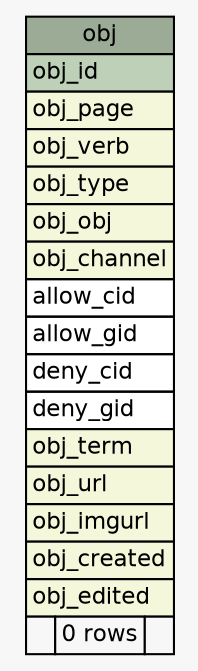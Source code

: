 // dot 2.26.3 on Linux 3.2.0-4-686-pae
// SchemaSpy rev 590
digraph "obj" {
  graph [
    rankdir="RL"
    bgcolor="#f7f7f7"
    nodesep="0.18"
    ranksep="0.46"
    fontname="Helvetica"
    fontsize="11"
  ];
  node [
    fontname="Helvetica"
    fontsize="11"
    shape="plaintext"
  ];
  edge [
    arrowsize="0.8"
  ];
  "obj" [
    label=<
    <TABLE BORDER="0" CELLBORDER="1" CELLSPACING="0" BGCOLOR="#ffffff">
      <TR><TD COLSPAN="3" BGCOLOR="#9bab96" ALIGN="CENTER">obj</TD></TR>
      <TR><TD PORT="obj_id" COLSPAN="3" BGCOLOR="#bed1b8" ALIGN="LEFT">obj_id</TD></TR>
      <TR><TD PORT="obj_page" COLSPAN="3" BGCOLOR="#f4f7da" ALIGN="LEFT">obj_page</TD></TR>
      <TR><TD PORT="obj_verb" COLSPAN="3" BGCOLOR="#f4f7da" ALIGN="LEFT">obj_verb</TD></TR>
      <TR><TD PORT="obj_type" COLSPAN="3" BGCOLOR="#f4f7da" ALIGN="LEFT">obj_type</TD></TR>
      <TR><TD PORT="obj_obj" COLSPAN="3" BGCOLOR="#f4f7da" ALIGN="LEFT">obj_obj</TD></TR>
      <TR><TD PORT="obj_channel" COLSPAN="3" BGCOLOR="#f4f7da" ALIGN="LEFT">obj_channel</TD></TR>
      <TR><TD PORT="allow_cid" COLSPAN="3" ALIGN="LEFT">allow_cid</TD></TR>
      <TR><TD PORT="allow_gid" COLSPAN="3" ALIGN="LEFT">allow_gid</TD></TR>
      <TR><TD PORT="deny_cid" COLSPAN="3" ALIGN="LEFT">deny_cid</TD></TR>
      <TR><TD PORT="deny_gid" COLSPAN="3" ALIGN="LEFT">deny_gid</TD></TR>
      <TR><TD PORT="obj_term" COLSPAN="3" BGCOLOR="#f4f7da" ALIGN="LEFT">obj_term</TD></TR>
      <TR><TD PORT="obj_url" COLSPAN="3" BGCOLOR="#f4f7da" ALIGN="LEFT">obj_url</TD></TR>
      <TR><TD PORT="obj_imgurl" COLSPAN="3" BGCOLOR="#f4f7da" ALIGN="LEFT">obj_imgurl</TD></TR>
      <TR><TD PORT="obj_created" COLSPAN="3" BGCOLOR="#f4f7da" ALIGN="LEFT">obj_created</TD></TR>
      <TR><TD PORT="obj_edited" COLSPAN="3" BGCOLOR="#f4f7da" ALIGN="LEFT">obj_edited</TD></TR>
      <TR><TD ALIGN="LEFT" BGCOLOR="#f7f7f7">  </TD><TD ALIGN="RIGHT" BGCOLOR="#f7f7f7">0 rows</TD><TD ALIGN="RIGHT" BGCOLOR="#f7f7f7">  </TD></TR>
    </TABLE>>
    URL="tables/obj.html"
    tooltip="obj"
  ];
}
